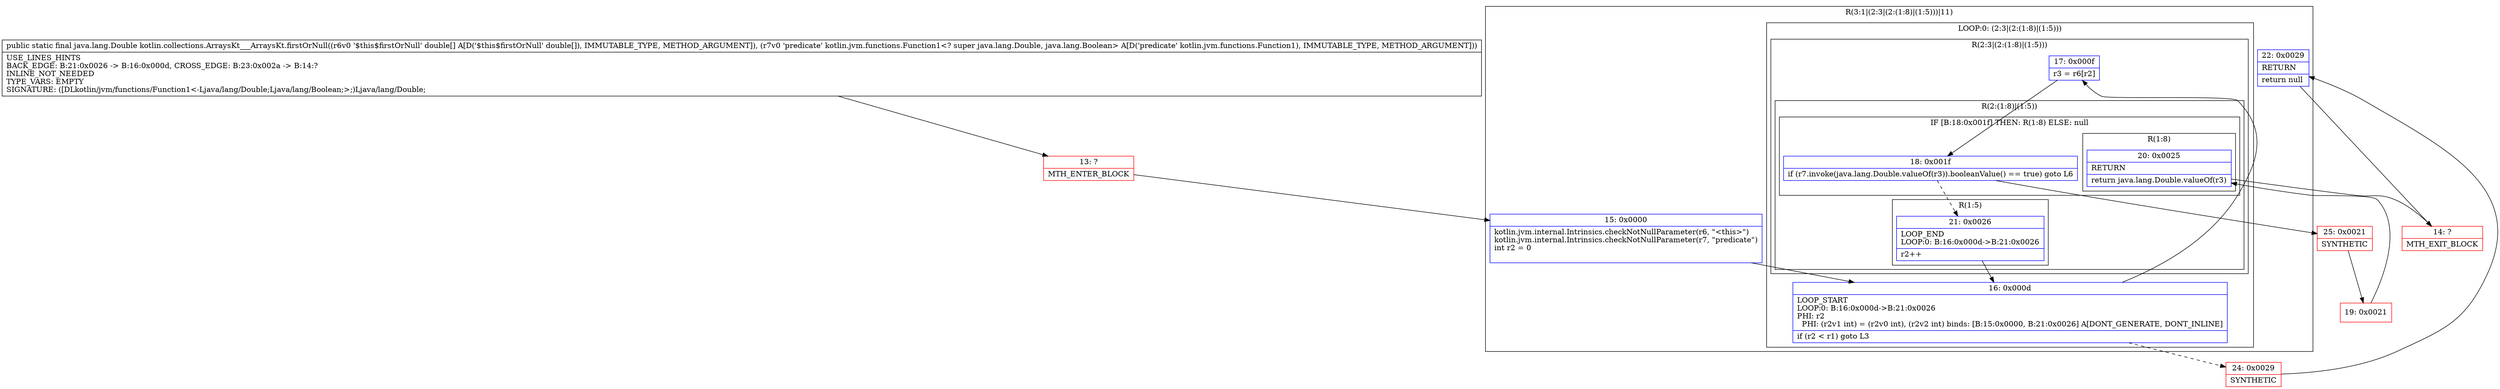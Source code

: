 digraph "CFG forkotlin.collections.ArraysKt___ArraysKt.firstOrNull([DLkotlin\/jvm\/functions\/Function1;)Ljava\/lang\/Double;" {
subgraph cluster_Region_807875551 {
label = "R(3:1|(2:3|(2:(1:8)|(1:5)))|11)";
node [shape=record,color=blue];
Node_15 [shape=record,label="{15\:\ 0x0000|kotlin.jvm.internal.Intrinsics.checkNotNullParameter(r6, \"\<this\>\")\lkotlin.jvm.internal.Intrinsics.checkNotNullParameter(r7, \"predicate\")\lint r2 = 0\l\l}"];
subgraph cluster_LoopRegion_843776469 {
label = "LOOP:0: (2:3|(2:(1:8)|(1:5)))";
node [shape=record,color=blue];
Node_16 [shape=record,label="{16\:\ 0x000d|LOOP_START\lLOOP:0: B:16:0x000d\-\>B:21:0x0026\lPHI: r2 \l  PHI: (r2v1 int) = (r2v0 int), (r2v2 int) binds: [B:15:0x0000, B:21:0x0026] A[DONT_GENERATE, DONT_INLINE]\l|if (r2 \< r1) goto L3\l}"];
subgraph cluster_Region_1044809852 {
label = "R(2:3|(2:(1:8)|(1:5)))";
node [shape=record,color=blue];
Node_17 [shape=record,label="{17\:\ 0x000f|r3 = r6[r2]\l}"];
subgraph cluster_Region_283156202 {
label = "R(2:(1:8)|(1:5))";
node [shape=record,color=blue];
subgraph cluster_IfRegion_1854349301 {
label = "IF [B:18:0x001f] THEN: R(1:8) ELSE: null";
node [shape=record,color=blue];
Node_18 [shape=record,label="{18\:\ 0x001f|if (r7.invoke(java.lang.Double.valueOf(r3)).booleanValue() == true) goto L6\l}"];
subgraph cluster_Region_1907994374 {
label = "R(1:8)";
node [shape=record,color=blue];
Node_20 [shape=record,label="{20\:\ 0x0025|RETURN\l|return java.lang.Double.valueOf(r3)\l}"];
}
}
subgraph cluster_Region_1414802483 {
label = "R(1:5)";
node [shape=record,color=blue];
Node_21 [shape=record,label="{21\:\ 0x0026|LOOP_END\lLOOP:0: B:16:0x000d\-\>B:21:0x0026\l|r2++\l}"];
}
}
}
}
Node_22 [shape=record,label="{22\:\ 0x0029|RETURN\l|return null\l}"];
}
Node_13 [shape=record,color=red,label="{13\:\ ?|MTH_ENTER_BLOCK\l}"];
Node_25 [shape=record,color=red,label="{25\:\ 0x0021|SYNTHETIC\l}"];
Node_19 [shape=record,color=red,label="{19\:\ 0x0021}"];
Node_14 [shape=record,color=red,label="{14\:\ ?|MTH_EXIT_BLOCK\l}"];
Node_24 [shape=record,color=red,label="{24\:\ 0x0029|SYNTHETIC\l}"];
MethodNode[shape=record,label="{public static final java.lang.Double kotlin.collections.ArraysKt___ArraysKt.firstOrNull((r6v0 '$this$firstOrNull' double[] A[D('$this$firstOrNull' double[]), IMMUTABLE_TYPE, METHOD_ARGUMENT]), (r7v0 'predicate' kotlin.jvm.functions.Function1\<? super java.lang.Double, java.lang.Boolean\> A[D('predicate' kotlin.jvm.functions.Function1), IMMUTABLE_TYPE, METHOD_ARGUMENT]))  | USE_LINES_HINTS\lBACK_EDGE: B:21:0x0026 \-\> B:16:0x000d, CROSS_EDGE: B:23:0x002a \-\> B:14:?\lINLINE_NOT_NEEDED\lTYPE_VARS: EMPTY\lSIGNATURE: ([DLkotlin\/jvm\/functions\/Function1\<\-Ljava\/lang\/Double;Ljava\/lang\/Boolean;\>;)Ljava\/lang\/Double;\l}"];
MethodNode -> Node_13;Node_15 -> Node_16;
Node_16 -> Node_17;
Node_16 -> Node_24[style=dashed];
Node_17 -> Node_18;
Node_18 -> Node_21[style=dashed];
Node_18 -> Node_25;
Node_20 -> Node_14;
Node_21 -> Node_16;
Node_22 -> Node_14;
Node_13 -> Node_15;
Node_25 -> Node_19;
Node_19 -> Node_20;
Node_24 -> Node_22;
}

